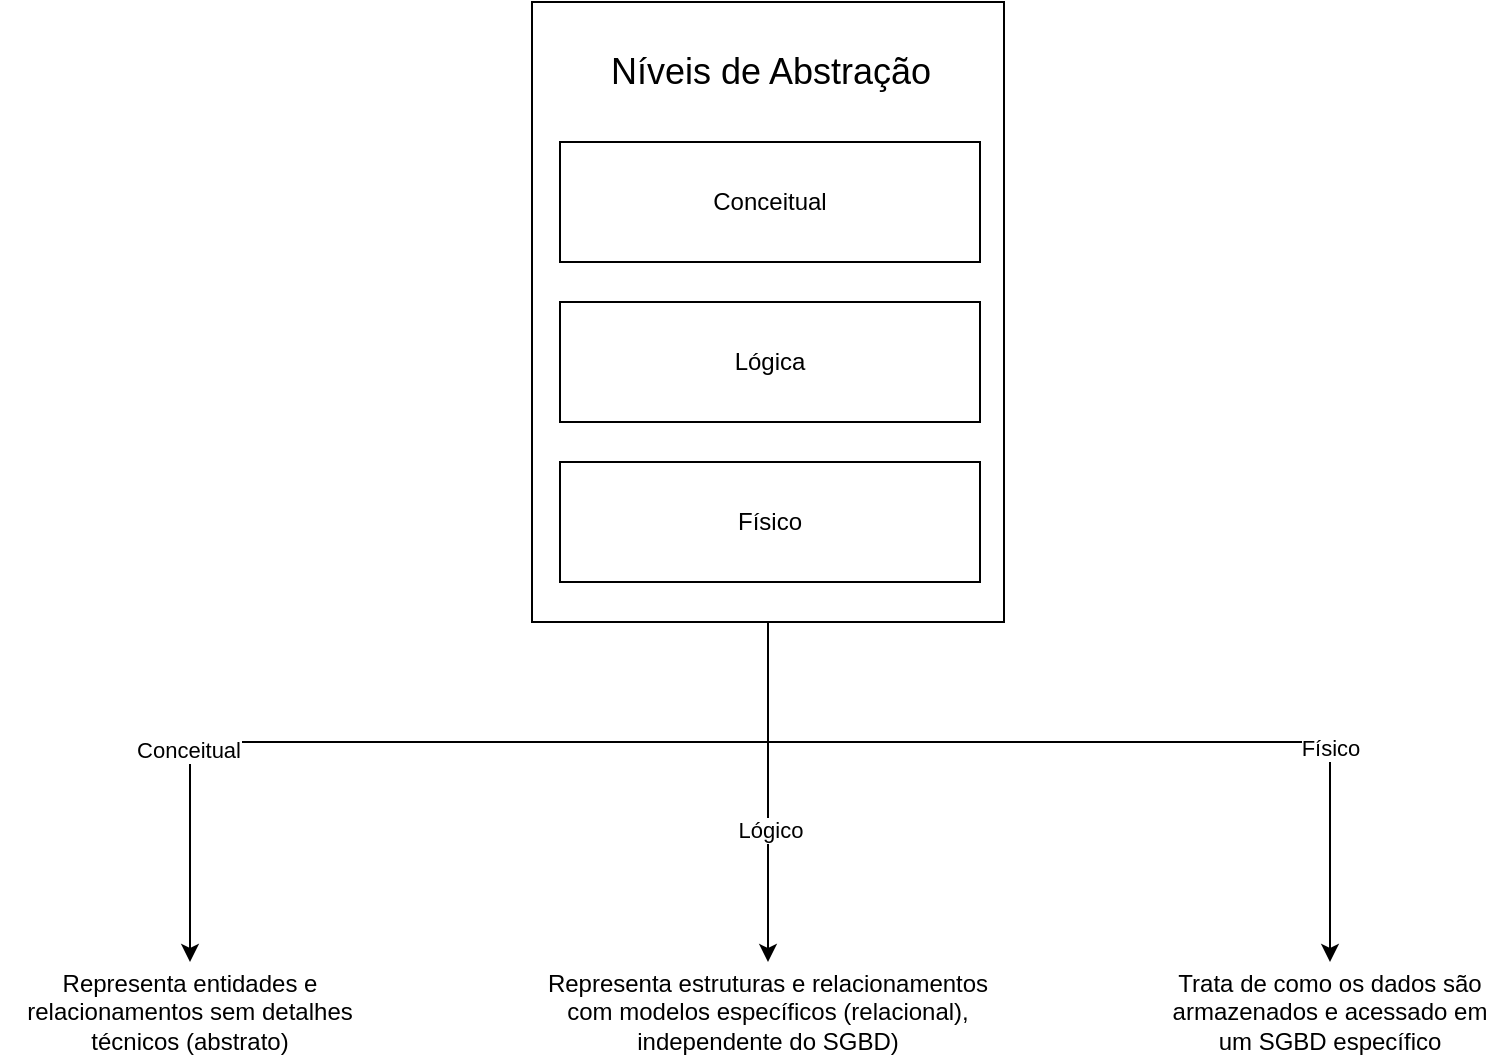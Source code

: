 <mxfile version="26.2.14">
  <diagram name="Página-1" id="x7pmjmnGV-Pn86RtIntv">
    <mxGraphModel dx="789" dy="906" grid="1" gridSize="10" guides="1" tooltips="1" connect="1" arrows="1" fold="1" page="1" pageScale="1" pageWidth="827" pageHeight="1169" math="0" shadow="0">
      <root>
        <mxCell id="0" />
        <mxCell id="1" parent="0" />
        <mxCell id="q8nthipqPMk74v-ilzVn-65" style="edgeStyle=orthogonalEdgeStyle;rounded=0;orthogonalLoop=1;jettySize=auto;html=1;" edge="1" parent="1" source="q8nthipqPMk74v-ilzVn-59" target="q8nthipqPMk74v-ilzVn-64">
          <mxGeometry relative="1" as="geometry">
            <Array as="points">
              <mxPoint x="414" y="440" />
              <mxPoint x="125" y="440" />
            </Array>
          </mxGeometry>
        </mxCell>
        <mxCell id="q8nthipqPMk74v-ilzVn-67" value="&lt;div&gt;Conceitual&lt;/div&gt;" style="edgeLabel;html=1;align=center;verticalAlign=middle;resizable=0;points=[];" vertex="1" connectable="0" parent="q8nthipqPMk74v-ilzVn-65">
          <mxGeometry x="0.535" y="-1" relative="1" as="geometry">
            <mxPoint as="offset" />
          </mxGeometry>
        </mxCell>
        <mxCell id="q8nthipqPMk74v-ilzVn-69" style="edgeStyle=orthogonalEdgeStyle;rounded=0;orthogonalLoop=1;jettySize=auto;html=1;" edge="1" parent="1" source="q8nthipqPMk74v-ilzVn-59" target="q8nthipqPMk74v-ilzVn-66">
          <mxGeometry relative="1" as="geometry" />
        </mxCell>
        <mxCell id="q8nthipqPMk74v-ilzVn-70" value="&lt;div&gt;Lógico&lt;/div&gt;" style="edgeLabel;html=1;align=center;verticalAlign=middle;resizable=0;points=[];" vertex="1" connectable="0" parent="q8nthipqPMk74v-ilzVn-69">
          <mxGeometry x="0.223" y="1" relative="1" as="geometry">
            <mxPoint as="offset" />
          </mxGeometry>
        </mxCell>
        <mxCell id="q8nthipqPMk74v-ilzVn-73" style="edgeStyle=orthogonalEdgeStyle;rounded=0;orthogonalLoop=1;jettySize=auto;html=1;entryX=0.5;entryY=0;entryDx=0;entryDy=0;" edge="1" parent="1" source="q8nthipqPMk74v-ilzVn-59" target="q8nthipqPMk74v-ilzVn-71">
          <mxGeometry relative="1" as="geometry">
            <Array as="points">
              <mxPoint x="414" y="440" />
              <mxPoint x="695" y="440" />
            </Array>
          </mxGeometry>
        </mxCell>
        <mxCell id="q8nthipqPMk74v-ilzVn-74" value="Físico" style="edgeLabel;html=1;align=center;verticalAlign=middle;resizable=0;points=[];" vertex="1" connectable="0" parent="q8nthipqPMk74v-ilzVn-73">
          <mxGeometry x="0.523" y="-1" relative="1" as="geometry">
            <mxPoint x="1" as="offset" />
          </mxGeometry>
        </mxCell>
        <mxCell id="q8nthipqPMk74v-ilzVn-59" value="" style="rounded=0;whiteSpace=wrap;html=1;" vertex="1" parent="1">
          <mxGeometry x="296" y="70" width="236" height="310" as="geometry" />
        </mxCell>
        <mxCell id="q8nthipqPMk74v-ilzVn-60" value="&lt;font style=&quot;font-size: 18px;&quot;&gt;Níveis de Abstração&lt;/font&gt;" style="text;strokeColor=none;align=center;fillColor=none;html=1;verticalAlign=middle;whiteSpace=wrap;rounded=0;" vertex="1" parent="1">
          <mxGeometry x="325.5" y="90" width="179" height="30" as="geometry" />
        </mxCell>
        <mxCell id="q8nthipqPMk74v-ilzVn-61" value="Conceitual" style="rounded=0;whiteSpace=wrap;html=1;" vertex="1" parent="1">
          <mxGeometry x="310" y="140" width="210" height="60" as="geometry" />
        </mxCell>
        <mxCell id="q8nthipqPMk74v-ilzVn-62" value="Lógica" style="rounded=0;whiteSpace=wrap;html=1;" vertex="1" parent="1">
          <mxGeometry x="310" y="220" width="210" height="60" as="geometry" />
        </mxCell>
        <mxCell id="q8nthipqPMk74v-ilzVn-63" value="Físico" style="rounded=0;whiteSpace=wrap;html=1;" vertex="1" parent="1">
          <mxGeometry x="310" y="300" width="210" height="60" as="geometry" />
        </mxCell>
        <mxCell id="q8nthipqPMk74v-ilzVn-64" value="Representa entidades e relacionamentos sem detalhes técnicos (abstrato)" style="text;strokeColor=none;align=center;fillColor=none;html=1;verticalAlign=middle;whiteSpace=wrap;rounded=0;" vertex="1" parent="1">
          <mxGeometry x="30" y="550" width="190" height="50" as="geometry" />
        </mxCell>
        <mxCell id="q8nthipqPMk74v-ilzVn-66" value="Representa estruturas e relacionamentos com modelos específicos (relacional), independente do SGBD)" style="text;strokeColor=none;align=center;fillColor=none;html=1;verticalAlign=middle;whiteSpace=wrap;rounded=0;" vertex="1" parent="1">
          <mxGeometry x="300" y="550" width="228" height="50" as="geometry" />
        </mxCell>
        <mxCell id="q8nthipqPMk74v-ilzVn-71" value="Trata de como os dados são armazenados e acessado em um SGBD específico" style="text;strokeColor=none;align=center;fillColor=none;html=1;verticalAlign=middle;whiteSpace=wrap;rounded=0;" vertex="1" parent="1">
          <mxGeometry x="610" y="550" width="170" height="50" as="geometry" />
        </mxCell>
      </root>
    </mxGraphModel>
  </diagram>
</mxfile>
